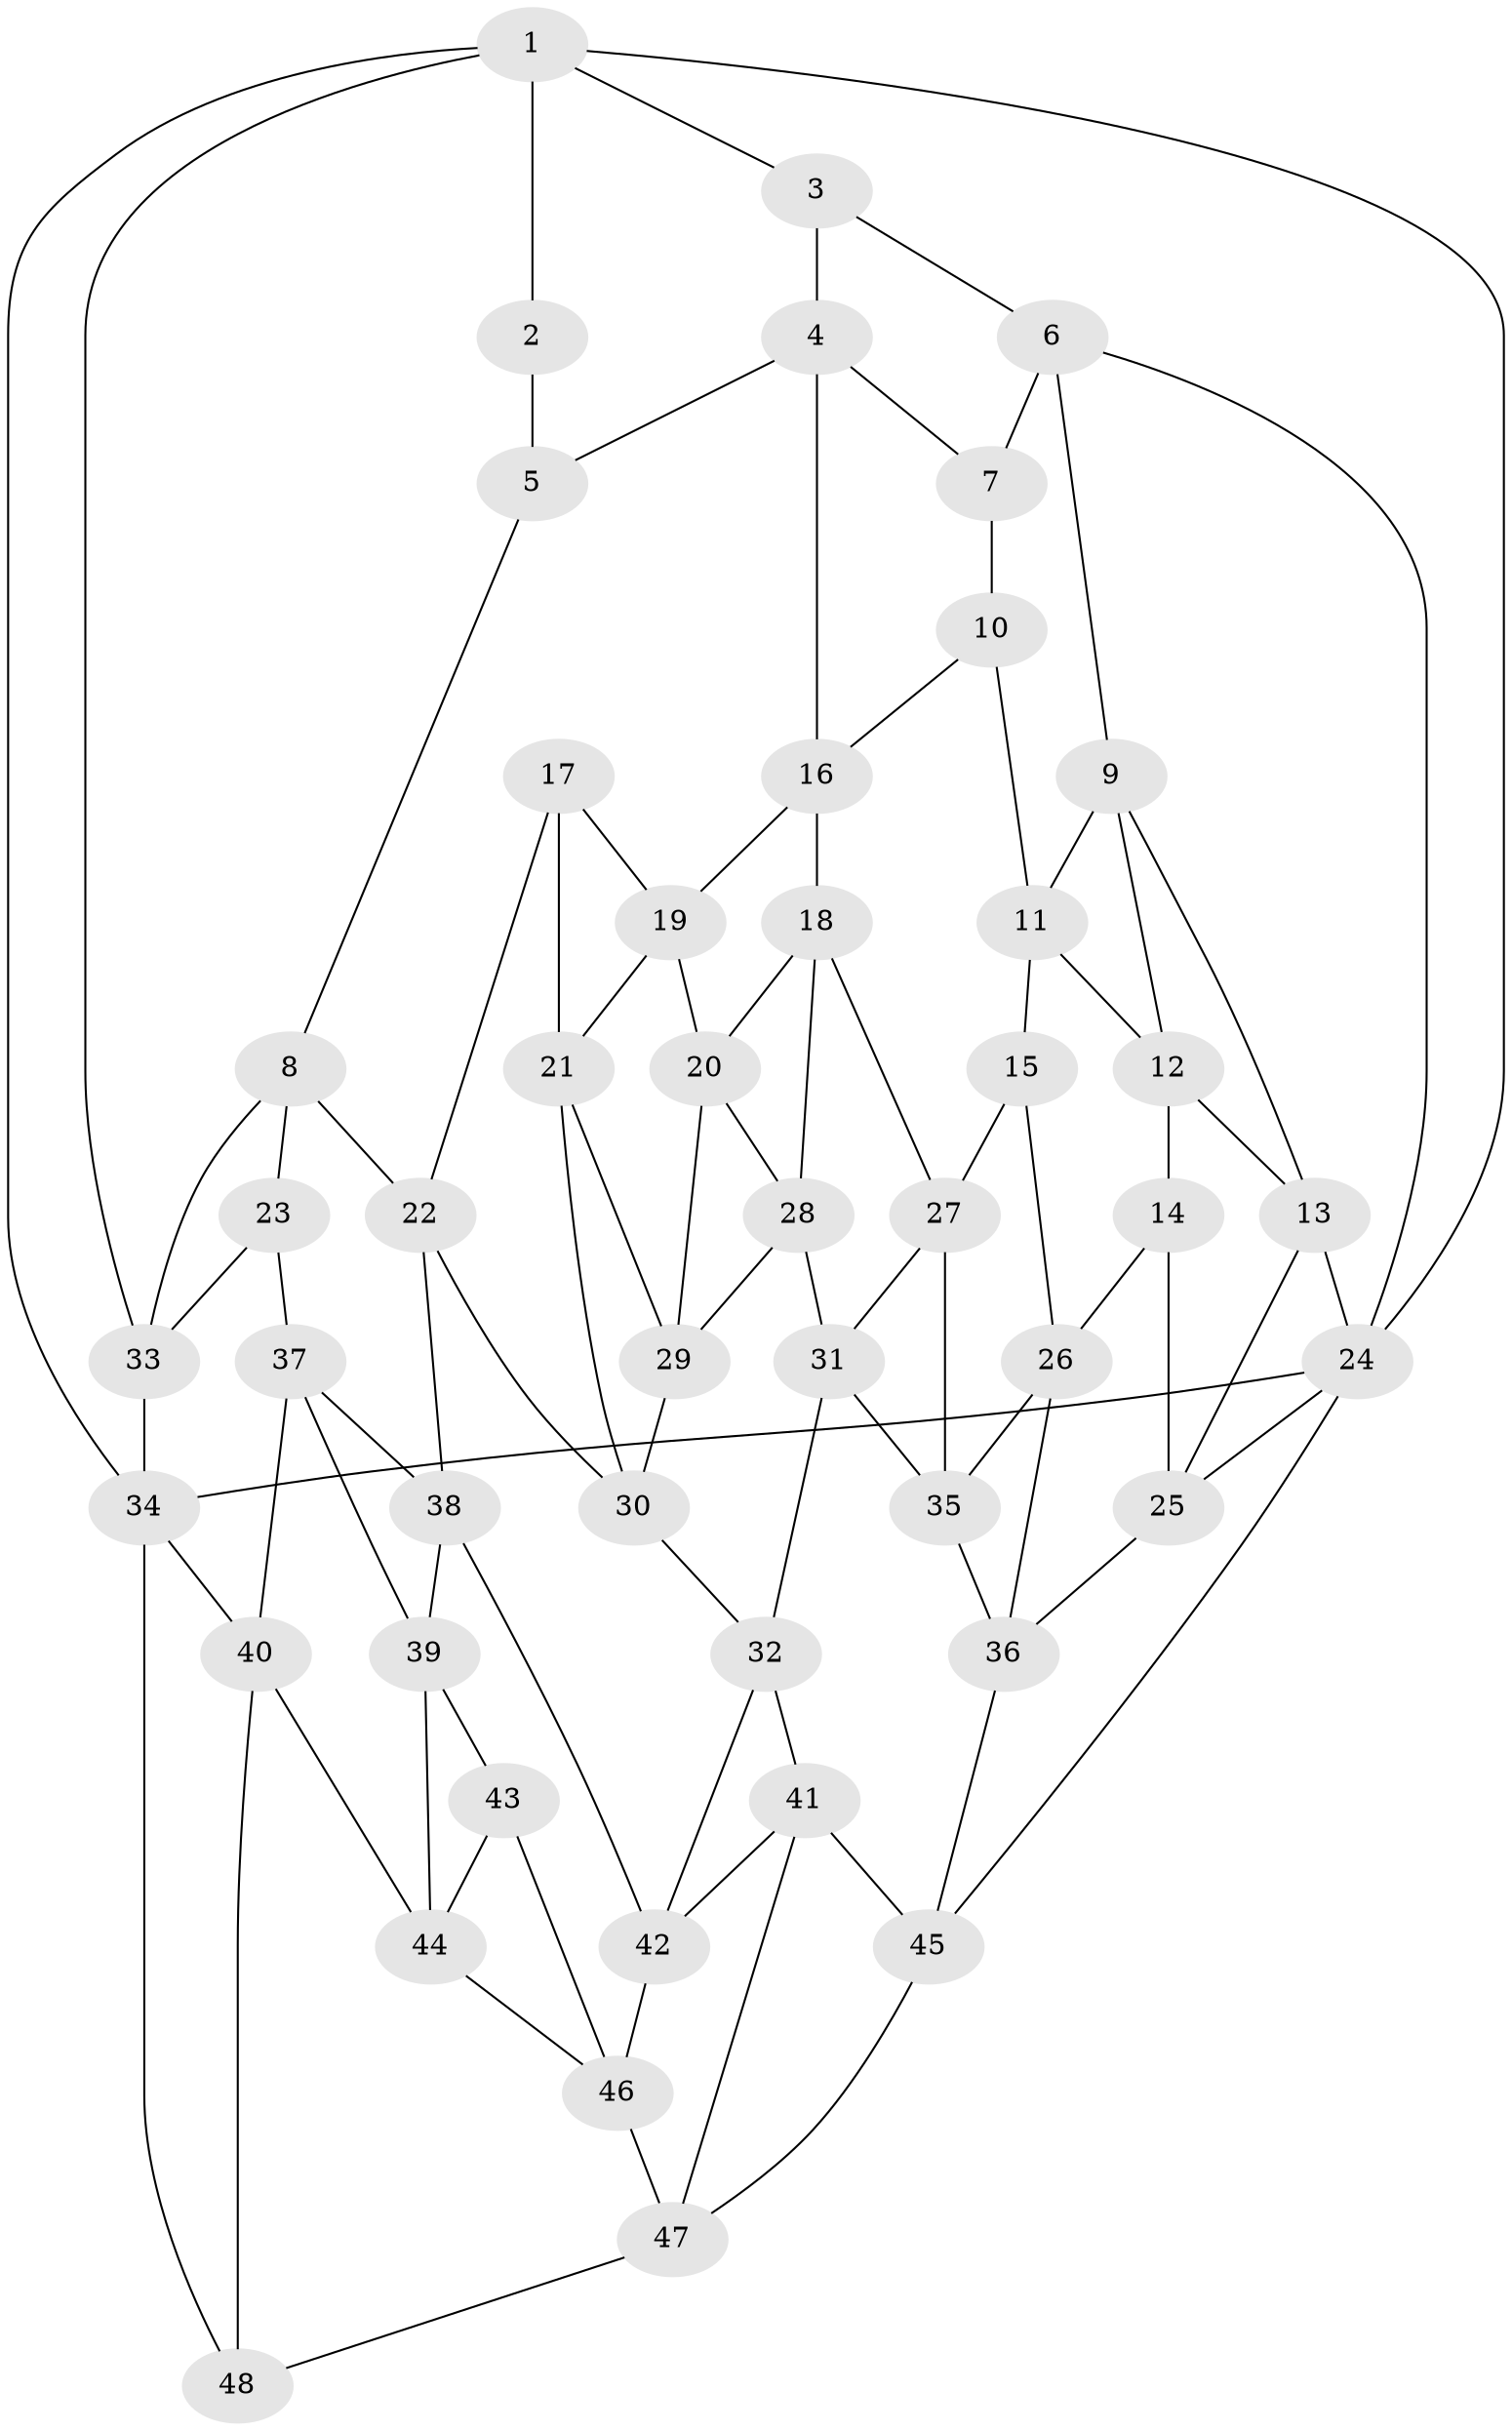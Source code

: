 // original degree distribution, {3: 0.020833333333333332, 6: 0.23958333333333334, 5: 0.4791666666666667, 4: 0.2604166666666667}
// Generated by graph-tools (version 1.1) at 2025/50/03/09/25 03:50:59]
// undirected, 48 vertices, 92 edges
graph export_dot {
graph [start="1"]
  node [color=gray90,style=filled];
  1;
  2;
  3;
  4;
  5;
  6;
  7;
  8;
  9;
  10;
  11;
  12;
  13;
  14;
  15;
  16;
  17;
  18;
  19;
  20;
  21;
  22;
  23;
  24;
  25;
  26;
  27;
  28;
  29;
  30;
  31;
  32;
  33;
  34;
  35;
  36;
  37;
  38;
  39;
  40;
  41;
  42;
  43;
  44;
  45;
  46;
  47;
  48;
  1 -- 2 [weight=1.0];
  1 -- 3 [weight=1.0];
  1 -- 24 [weight=1.0];
  1 -- 33 [weight=1.0];
  1 -- 34 [weight=1.0];
  2 -- 5 [weight=2.0];
  3 -- 4 [weight=1.0];
  3 -- 6 [weight=1.0];
  4 -- 5 [weight=1.0];
  4 -- 7 [weight=1.0];
  4 -- 16 [weight=1.0];
  5 -- 8 [weight=1.0];
  6 -- 7 [weight=1.0];
  6 -- 9 [weight=1.0];
  6 -- 24 [weight=1.0];
  7 -- 10 [weight=2.0];
  8 -- 22 [weight=1.0];
  8 -- 23 [weight=1.0];
  8 -- 33 [weight=1.0];
  9 -- 11 [weight=1.0];
  9 -- 12 [weight=1.0];
  9 -- 13 [weight=1.0];
  10 -- 11 [weight=1.0];
  10 -- 16 [weight=1.0];
  11 -- 12 [weight=1.0];
  11 -- 15 [weight=1.0];
  12 -- 13 [weight=1.0];
  12 -- 14 [weight=1.0];
  13 -- 24 [weight=1.0];
  13 -- 25 [weight=1.0];
  14 -- 25 [weight=1.0];
  14 -- 26 [weight=1.0];
  15 -- 26 [weight=1.0];
  15 -- 27 [weight=1.0];
  16 -- 18 [weight=1.0];
  16 -- 19 [weight=1.0];
  17 -- 19 [weight=1.0];
  17 -- 21 [weight=1.0];
  17 -- 22 [weight=1.0];
  18 -- 20 [weight=1.0];
  18 -- 27 [weight=1.0];
  18 -- 28 [weight=1.0];
  19 -- 20 [weight=1.0];
  19 -- 21 [weight=1.0];
  20 -- 28 [weight=1.0];
  20 -- 29 [weight=1.0];
  21 -- 29 [weight=1.0];
  21 -- 30 [weight=1.0];
  22 -- 30 [weight=1.0];
  22 -- 38 [weight=1.0];
  23 -- 33 [weight=1.0];
  23 -- 37 [weight=1.0];
  24 -- 25 [weight=1.0];
  24 -- 34 [weight=1.0];
  24 -- 45 [weight=1.0];
  25 -- 36 [weight=1.0];
  26 -- 35 [weight=1.0];
  26 -- 36 [weight=1.0];
  27 -- 31 [weight=1.0];
  27 -- 35 [weight=1.0];
  28 -- 29 [weight=1.0];
  28 -- 31 [weight=1.0];
  29 -- 30 [weight=1.0];
  30 -- 32 [weight=1.0];
  31 -- 32 [weight=1.0];
  31 -- 35 [weight=1.0];
  32 -- 41 [weight=1.0];
  32 -- 42 [weight=1.0];
  33 -- 34 [weight=1.0];
  34 -- 40 [weight=1.0];
  34 -- 48 [weight=1.0];
  35 -- 36 [weight=1.0];
  36 -- 45 [weight=1.0];
  37 -- 38 [weight=1.0];
  37 -- 39 [weight=1.0];
  37 -- 40 [weight=1.0];
  38 -- 39 [weight=1.0];
  38 -- 42 [weight=1.0];
  39 -- 43 [weight=1.0];
  39 -- 44 [weight=1.0];
  40 -- 44 [weight=1.0];
  40 -- 48 [weight=1.0];
  41 -- 42 [weight=1.0];
  41 -- 45 [weight=1.0];
  41 -- 47 [weight=1.0];
  42 -- 46 [weight=1.0];
  43 -- 44 [weight=1.0];
  43 -- 46 [weight=1.0];
  44 -- 46 [weight=1.0];
  45 -- 47 [weight=1.0];
  46 -- 47 [weight=1.0];
  47 -- 48 [weight=1.0];
}
